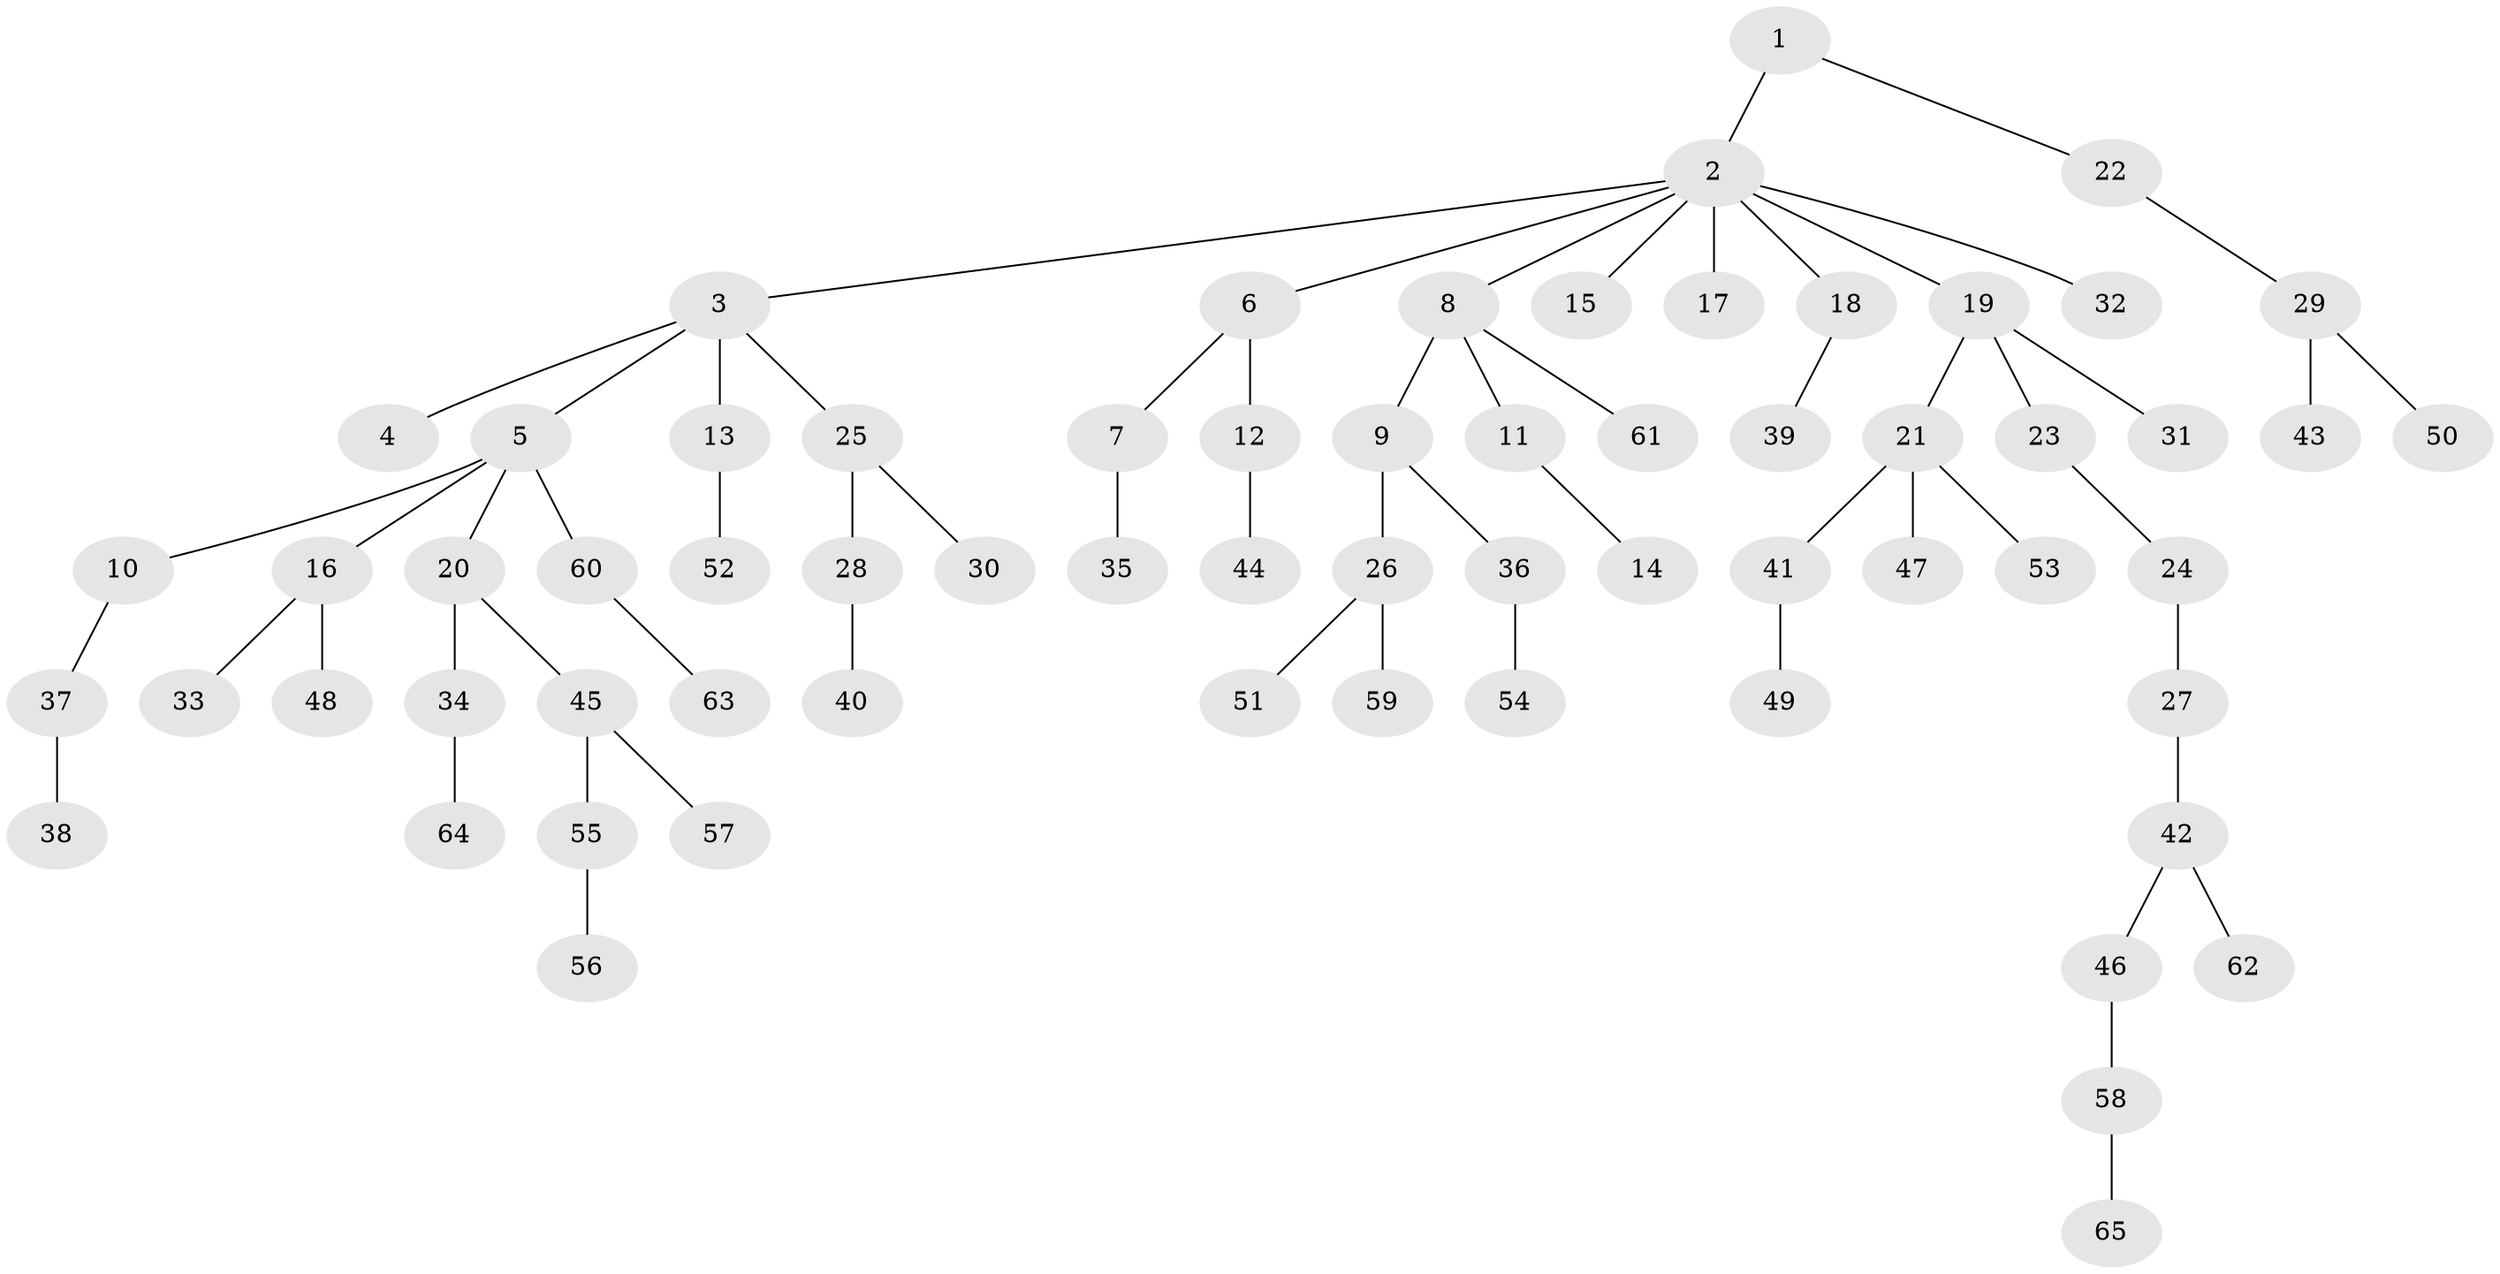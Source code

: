 // coarse degree distribution, {2: 0.2692307692307692, 10: 0.038461538461538464, 6: 0.038461538461538464, 4: 0.038461538461538464, 1: 0.6153846153846154}
// Generated by graph-tools (version 1.1) at 2025/19/03/04/25 18:19:03]
// undirected, 65 vertices, 64 edges
graph export_dot {
graph [start="1"]
  node [color=gray90,style=filled];
  1;
  2;
  3;
  4;
  5;
  6;
  7;
  8;
  9;
  10;
  11;
  12;
  13;
  14;
  15;
  16;
  17;
  18;
  19;
  20;
  21;
  22;
  23;
  24;
  25;
  26;
  27;
  28;
  29;
  30;
  31;
  32;
  33;
  34;
  35;
  36;
  37;
  38;
  39;
  40;
  41;
  42;
  43;
  44;
  45;
  46;
  47;
  48;
  49;
  50;
  51;
  52;
  53;
  54;
  55;
  56;
  57;
  58;
  59;
  60;
  61;
  62;
  63;
  64;
  65;
  1 -- 2;
  1 -- 22;
  2 -- 3;
  2 -- 6;
  2 -- 8;
  2 -- 15;
  2 -- 17;
  2 -- 18;
  2 -- 19;
  2 -- 32;
  3 -- 4;
  3 -- 5;
  3 -- 13;
  3 -- 25;
  5 -- 10;
  5 -- 16;
  5 -- 20;
  5 -- 60;
  6 -- 7;
  6 -- 12;
  7 -- 35;
  8 -- 9;
  8 -- 11;
  8 -- 61;
  9 -- 26;
  9 -- 36;
  10 -- 37;
  11 -- 14;
  12 -- 44;
  13 -- 52;
  16 -- 33;
  16 -- 48;
  18 -- 39;
  19 -- 21;
  19 -- 23;
  19 -- 31;
  20 -- 34;
  20 -- 45;
  21 -- 41;
  21 -- 47;
  21 -- 53;
  22 -- 29;
  23 -- 24;
  24 -- 27;
  25 -- 28;
  25 -- 30;
  26 -- 51;
  26 -- 59;
  27 -- 42;
  28 -- 40;
  29 -- 43;
  29 -- 50;
  34 -- 64;
  36 -- 54;
  37 -- 38;
  41 -- 49;
  42 -- 46;
  42 -- 62;
  45 -- 55;
  45 -- 57;
  46 -- 58;
  55 -- 56;
  58 -- 65;
  60 -- 63;
}
